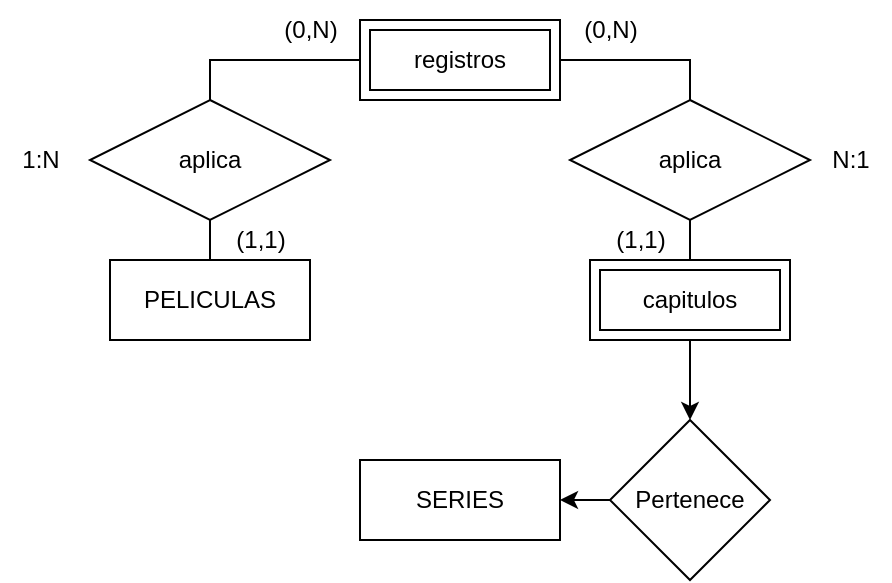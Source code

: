 <mxfile version="20.0.3" type="device"><diagram id="R2lEEEUBdFMjLlhIrx00" name="Page-1"><mxGraphModel dx="1422" dy="766" grid="1" gridSize="10" guides="1" tooltips="1" connect="1" arrows="1" fold="1" page="1" pageScale="1" pageWidth="850" pageHeight="1100" background="none" math="0" shadow="0" extFonts="Permanent Marker^https://fonts.googleapis.com/css?family=Permanent+Marker"><root><mxCell id="0"/><mxCell id="1" parent="0"/><mxCell id="Pi9SJKnYGYVp4NgTqsX1-1" value="PELICULAS" style="whiteSpace=wrap;html=1;align=center;" vertex="1" parent="1"><mxGeometry x="115" y="280" width="100" height="40" as="geometry"/></mxCell><mxCell id="Pi9SJKnYGYVp4NgTqsX1-2" value="SERIES" style="whiteSpace=wrap;html=1;align=center;" vertex="1" parent="1"><mxGeometry x="240" y="380" width="100" height="40" as="geometry"/></mxCell><mxCell id="Pi9SJKnYGYVp4NgTqsX1-36" style="edgeStyle=orthogonalEdgeStyle;rounded=0;orthogonalLoop=1;jettySize=auto;html=1;endArrow=classic;endFill=1;" edge="1" parent="1" source="Pi9SJKnYGYVp4NgTqsX1-4" target="Pi9SJKnYGYVp4NgTqsX1-15"><mxGeometry relative="1" as="geometry"/></mxCell><mxCell id="Pi9SJKnYGYVp4NgTqsX1-4" value="capitulos" style="shape=ext;margin=3;double=1;whiteSpace=wrap;html=1;align=center;" vertex="1" parent="1"><mxGeometry x="355" y="280" width="100" height="40" as="geometry"/></mxCell><mxCell id="Pi9SJKnYGYVp4NgTqsX1-37" style="edgeStyle=orthogonalEdgeStyle;rounded=0;orthogonalLoop=1;jettySize=auto;html=1;endArrow=classic;endFill=1;" edge="1" parent="1" source="Pi9SJKnYGYVp4NgTqsX1-15" target="Pi9SJKnYGYVp4NgTqsX1-2"><mxGeometry relative="1" as="geometry"/></mxCell><mxCell id="Pi9SJKnYGYVp4NgTqsX1-15" value="Pertenece" style="rhombus;whiteSpace=wrap;html=1;" vertex="1" parent="1"><mxGeometry x="365" y="360" width="80" height="80" as="geometry"/></mxCell><mxCell id="Pi9SJKnYGYVp4NgTqsX1-51" style="edgeStyle=orthogonalEdgeStyle;rounded=0;orthogonalLoop=1;jettySize=auto;html=1;exitX=0;exitY=0.5;exitDx=0;exitDy=0;entryX=0.5;entryY=0;entryDx=0;entryDy=0;endArrow=none;endFill=0;" edge="1" parent="1" source="Pi9SJKnYGYVp4NgTqsX1-45" target="Pi9SJKnYGYVp4NgTqsX1-46"><mxGeometry relative="1" as="geometry"><mxPoint x="240" y="140" as="sourcePoint"/></mxGeometry></mxCell><mxCell id="Pi9SJKnYGYVp4NgTqsX1-52" style="edgeStyle=orthogonalEdgeStyle;rounded=0;orthogonalLoop=1;jettySize=auto;html=1;exitX=1;exitY=0.5;exitDx=0;exitDy=0;entryX=0.5;entryY=0;entryDx=0;entryDy=0;endArrow=none;endFill=0;" edge="1" parent="1" source="Pi9SJKnYGYVp4NgTqsX1-45" target="Pi9SJKnYGYVp4NgTqsX1-49"><mxGeometry relative="1" as="geometry"><mxPoint x="340" y="140" as="sourcePoint"/></mxGeometry></mxCell><mxCell id="Pi9SJKnYGYVp4NgTqsX1-45" value="registros" style="shape=ext;margin=3;double=1;whiteSpace=wrap;html=1;align=center;" vertex="1" parent="1"><mxGeometry x="240" y="160" width="100" height="40" as="geometry"/></mxCell><mxCell id="Pi9SJKnYGYVp4NgTqsX1-47" style="edgeStyle=orthogonalEdgeStyle;rounded=0;orthogonalLoop=1;jettySize=auto;html=1;exitX=0.5;exitY=1;exitDx=0;exitDy=0;entryX=0.5;entryY=0;entryDx=0;entryDy=0;endArrow=none;endFill=0;" edge="1" parent="1" source="Pi9SJKnYGYVp4NgTqsX1-46" target="Pi9SJKnYGYVp4NgTqsX1-1"><mxGeometry relative="1" as="geometry"/></mxCell><mxCell id="Pi9SJKnYGYVp4NgTqsX1-46" value="aplica" style="shape=rhombus;perimeter=rhombusPerimeter;whiteSpace=wrap;html=1;align=center;" vertex="1" parent="1"><mxGeometry x="105" y="200" width="120" height="60" as="geometry"/></mxCell><mxCell id="Pi9SJKnYGYVp4NgTqsX1-53" style="edgeStyle=orthogonalEdgeStyle;rounded=0;orthogonalLoop=1;jettySize=auto;html=1;exitX=0.5;exitY=1;exitDx=0;exitDy=0;entryX=0.5;entryY=0;entryDx=0;entryDy=0;endArrow=none;endFill=0;" edge="1" parent="1" source="Pi9SJKnYGYVp4NgTqsX1-49" target="Pi9SJKnYGYVp4NgTqsX1-4"><mxGeometry relative="1" as="geometry"/></mxCell><mxCell id="Pi9SJKnYGYVp4NgTqsX1-49" value="aplica" style="shape=rhombus;perimeter=rhombusPerimeter;whiteSpace=wrap;html=1;align=center;" vertex="1" parent="1"><mxGeometry x="345" y="200" width="120" height="60" as="geometry"/></mxCell><mxCell id="Pi9SJKnYGYVp4NgTqsX1-54" value="(0,N)" style="text;html=1;align=center;verticalAlign=middle;resizable=0;points=[];autosize=1;strokeColor=none;fillColor=none;" vertex="1" parent="1"><mxGeometry x="190" y="150" width="50" height="30" as="geometry"/></mxCell><mxCell id="Pi9SJKnYGYVp4NgTqsX1-55" value="(0,N)" style="text;html=1;align=center;verticalAlign=middle;resizable=0;points=[];autosize=1;strokeColor=none;fillColor=none;" vertex="1" parent="1"><mxGeometry x="340" y="150" width="50" height="30" as="geometry"/></mxCell><mxCell id="Pi9SJKnYGYVp4NgTqsX1-56" value="(1,1)" style="text;html=1;align=center;verticalAlign=middle;resizable=0;points=[];autosize=1;strokeColor=none;fillColor=none;" vertex="1" parent="1"><mxGeometry x="165" y="255" width="50" height="30" as="geometry"/></mxCell><mxCell id="Pi9SJKnYGYVp4NgTqsX1-57" value="(1,1)" style="text;html=1;align=center;verticalAlign=middle;resizable=0;points=[];autosize=1;strokeColor=none;fillColor=none;" vertex="1" parent="1"><mxGeometry x="355" y="255" width="50" height="30" as="geometry"/></mxCell><mxCell id="Pi9SJKnYGYVp4NgTqsX1-58" value="N:1" style="text;html=1;align=center;verticalAlign=middle;resizable=0;points=[];autosize=1;strokeColor=none;fillColor=none;" vertex="1" parent="1"><mxGeometry x="465" y="215" width="40" height="30" as="geometry"/></mxCell><mxCell id="Pi9SJKnYGYVp4NgTqsX1-59" value="1:N" style="text;html=1;align=center;verticalAlign=middle;resizable=0;points=[];autosize=1;strokeColor=none;fillColor=none;" vertex="1" parent="1"><mxGeometry x="60" y="215" width="40" height="30" as="geometry"/></mxCell></root></mxGraphModel></diagram></mxfile>